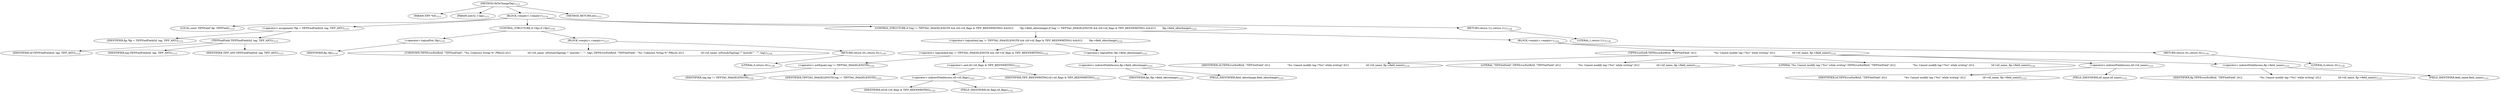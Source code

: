 digraph "OkToChangeTag" {  
"42378" [label = <(METHOD,OkToChangeTag)<SUB>1113</SUB>> ]
"42379" [label = <(PARAM,TIFF *tif)<SUB>1113</SUB>> ]
"42380" [label = <(PARAM,uint32_t tag)<SUB>1113</SUB>> ]
"42381" [label = <(BLOCK,&lt;empty&gt;,&lt;empty&gt;)<SUB>1114</SUB>> ]
"42382" [label = <(LOCAL,const TIFFField* fip: TIFFField)<SUB>1115</SUB>> ]
"42383" [label = <(&lt;operator&gt;.assignment,*fip = TIFFFindField(tif, tag, TIFF_ANY))<SUB>1115</SUB>> ]
"42384" [label = <(IDENTIFIER,fip,*fip = TIFFFindField(tif, tag, TIFF_ANY))<SUB>1115</SUB>> ]
"42385" [label = <(TIFFFindField,TIFFFindField(tif, tag, TIFF_ANY))<SUB>1115</SUB>> ]
"42386" [label = <(IDENTIFIER,tif,TIFFFindField(tif, tag, TIFF_ANY))<SUB>1115</SUB>> ]
"42387" [label = <(IDENTIFIER,tag,TIFFFindField(tif, tag, TIFF_ANY))<SUB>1115</SUB>> ]
"42388" [label = <(IDENTIFIER,TIFF_ANY,TIFFFindField(tif, tag, TIFF_ANY))<SUB>1115</SUB>> ]
"42389" [label = <(CONTROL_STRUCTURE,if (!fip),if (!fip))<SUB>1116</SUB>> ]
"42390" [label = <(&lt;operator&gt;.logicalNot,!fip)<SUB>1116</SUB>> ]
"42391" [label = <(IDENTIFIER,fip,!fip)<SUB>1116</SUB>> ]
"42392" [label = <(BLOCK,&lt;empty&gt;,&lt;empty&gt;)<SUB>1117</SUB>> ]
"42393" [label = <(UNKNOWN,TIFFErrorExtR(tif, &quot;TIFFSetField&quot;, &quot;%s: Unknown %stag %&quot; PRIu32,\012                      tif-&gt;tif_name, isPseudoTag(tag) ? &quot;pseudo-&quot; : &quot;&quot;, tag);,TIFFErrorExtR(tif, &quot;TIFFSetField&quot;, &quot;%s: Unknown %stag %&quot; PRIu32,\012                      tif-&gt;tif_name, isPseudoTag(tag) ? &quot;pseudo-&quot; : &quot;&quot;, tag);)<SUB>1118</SUB>> ]
"42394" [label = <(RETURN,return (0);,return (0);)<SUB>1120</SUB>> ]
"42395" [label = <(LITERAL,0,return (0);)<SUB>1120</SUB>> ]
"42396" [label = <(CONTROL_STRUCTURE,if (tag != TIFFTAG_IMAGELENGTH &amp;&amp; (tif-&gt;tif_flags &amp; TIFF_BEENWRITING) &amp;&amp;\012        !fip-&gt;field_oktochange),if (tag != TIFFTAG_IMAGELENGTH &amp;&amp; (tif-&gt;tif_flags &amp; TIFF_BEENWRITING) &amp;&amp;\012        !fip-&gt;field_oktochange))<SUB>1122</SUB>> ]
"42397" [label = <(&lt;operator&gt;.logicalAnd,tag != TIFFTAG_IMAGELENGTH &amp;&amp; (tif-&gt;tif_flags &amp; TIFF_BEENWRITING) &amp;&amp;\012        !fip-&gt;field_oktochange)<SUB>1122</SUB>> ]
"42398" [label = <(&lt;operator&gt;.logicalAnd,tag != TIFFTAG_IMAGELENGTH &amp;&amp; (tif-&gt;tif_flags &amp; TIFF_BEENWRITING))<SUB>1122</SUB>> ]
"42399" [label = <(&lt;operator&gt;.notEquals,tag != TIFFTAG_IMAGELENGTH)<SUB>1122</SUB>> ]
"42400" [label = <(IDENTIFIER,tag,tag != TIFFTAG_IMAGELENGTH)<SUB>1122</SUB>> ]
"42401" [label = <(IDENTIFIER,TIFFTAG_IMAGELENGTH,tag != TIFFTAG_IMAGELENGTH)<SUB>1122</SUB>> ]
"42402" [label = <(&lt;operator&gt;.and,tif-&gt;tif_flags &amp; TIFF_BEENWRITING)<SUB>1122</SUB>> ]
"42403" [label = <(&lt;operator&gt;.indirectFieldAccess,tif-&gt;tif_flags)<SUB>1122</SUB>> ]
"42404" [label = <(IDENTIFIER,tif,tif-&gt;tif_flags &amp; TIFF_BEENWRITING)<SUB>1122</SUB>> ]
"42405" [label = <(FIELD_IDENTIFIER,tif_flags,tif_flags)<SUB>1122</SUB>> ]
"42406" [label = <(IDENTIFIER,TIFF_BEENWRITING,tif-&gt;tif_flags &amp; TIFF_BEENWRITING)<SUB>1122</SUB>> ]
"42407" [label = <(&lt;operator&gt;.logicalNot,!fip-&gt;field_oktochange)<SUB>1123</SUB>> ]
"42408" [label = <(&lt;operator&gt;.indirectFieldAccess,fip-&gt;field_oktochange)<SUB>1123</SUB>> ]
"42409" [label = <(IDENTIFIER,fip,!fip-&gt;field_oktochange)<SUB>1123</SUB>> ]
"42410" [label = <(FIELD_IDENTIFIER,field_oktochange,field_oktochange)<SUB>1123</SUB>> ]
"42411" [label = <(BLOCK,&lt;empty&gt;,&lt;empty&gt;)<SUB>1124</SUB>> ]
"42412" [label = <(TIFFErrorExtR,TIFFErrorExtR(tif, &quot;TIFFSetField&quot;,\012                      &quot;%s: Cannot modify tag \&quot;%s\&quot; while writing&quot;,\012                      tif-&gt;tif_name, fip-&gt;field_name))<SUB>1131</SUB>> ]
"42413" [label = <(IDENTIFIER,tif,TIFFErrorExtR(tif, &quot;TIFFSetField&quot;,\012                      &quot;%s: Cannot modify tag \&quot;%s\&quot; while writing&quot;,\012                      tif-&gt;tif_name, fip-&gt;field_name))<SUB>1131</SUB>> ]
"42414" [label = <(LITERAL,&quot;TIFFSetField&quot;,TIFFErrorExtR(tif, &quot;TIFFSetField&quot;,\012                      &quot;%s: Cannot modify tag \&quot;%s\&quot; while writing&quot;,\012                      tif-&gt;tif_name, fip-&gt;field_name))<SUB>1131</SUB>> ]
"42415" [label = <(LITERAL,&quot;%s: Cannot modify tag \&quot;%s\&quot; while writing&quot;,TIFFErrorExtR(tif, &quot;TIFFSetField&quot;,\012                      &quot;%s: Cannot modify tag \&quot;%s\&quot; while writing&quot;,\012                      tif-&gt;tif_name, fip-&gt;field_name))<SUB>1132</SUB>> ]
"42416" [label = <(&lt;operator&gt;.indirectFieldAccess,tif-&gt;tif_name)<SUB>1133</SUB>> ]
"42417" [label = <(IDENTIFIER,tif,TIFFErrorExtR(tif, &quot;TIFFSetField&quot;,\012                      &quot;%s: Cannot modify tag \&quot;%s\&quot; while writing&quot;,\012                      tif-&gt;tif_name, fip-&gt;field_name))<SUB>1133</SUB>> ]
"42418" [label = <(FIELD_IDENTIFIER,tif_name,tif_name)<SUB>1133</SUB>> ]
"42419" [label = <(&lt;operator&gt;.indirectFieldAccess,fip-&gt;field_name)<SUB>1133</SUB>> ]
"42420" [label = <(IDENTIFIER,fip,TIFFErrorExtR(tif, &quot;TIFFSetField&quot;,\012                      &quot;%s: Cannot modify tag \&quot;%s\&quot; while writing&quot;,\012                      tif-&gt;tif_name, fip-&gt;field_name))<SUB>1133</SUB>> ]
"42421" [label = <(FIELD_IDENTIFIER,field_name,field_name)<SUB>1133</SUB>> ]
"42422" [label = <(RETURN,return (0);,return (0);)<SUB>1134</SUB>> ]
"42423" [label = <(LITERAL,0,return (0);)<SUB>1134</SUB>> ]
"42424" [label = <(RETURN,return (1);,return (1);)<SUB>1136</SUB>> ]
"42425" [label = <(LITERAL,1,return (1);)<SUB>1136</SUB>> ]
"42426" [label = <(METHOD_RETURN,int)<SUB>1113</SUB>> ]
  "42378" -> "42379" 
  "42378" -> "42380" 
  "42378" -> "42381" 
  "42378" -> "42426" 
  "42381" -> "42382" 
  "42381" -> "42383" 
  "42381" -> "42389" 
  "42381" -> "42396" 
  "42381" -> "42424" 
  "42383" -> "42384" 
  "42383" -> "42385" 
  "42385" -> "42386" 
  "42385" -> "42387" 
  "42385" -> "42388" 
  "42389" -> "42390" 
  "42389" -> "42392" 
  "42390" -> "42391" 
  "42392" -> "42393" 
  "42392" -> "42394" 
  "42394" -> "42395" 
  "42396" -> "42397" 
  "42396" -> "42411" 
  "42397" -> "42398" 
  "42397" -> "42407" 
  "42398" -> "42399" 
  "42398" -> "42402" 
  "42399" -> "42400" 
  "42399" -> "42401" 
  "42402" -> "42403" 
  "42402" -> "42406" 
  "42403" -> "42404" 
  "42403" -> "42405" 
  "42407" -> "42408" 
  "42408" -> "42409" 
  "42408" -> "42410" 
  "42411" -> "42412" 
  "42411" -> "42422" 
  "42412" -> "42413" 
  "42412" -> "42414" 
  "42412" -> "42415" 
  "42412" -> "42416" 
  "42412" -> "42419" 
  "42416" -> "42417" 
  "42416" -> "42418" 
  "42419" -> "42420" 
  "42419" -> "42421" 
  "42422" -> "42423" 
  "42424" -> "42425" 
}

